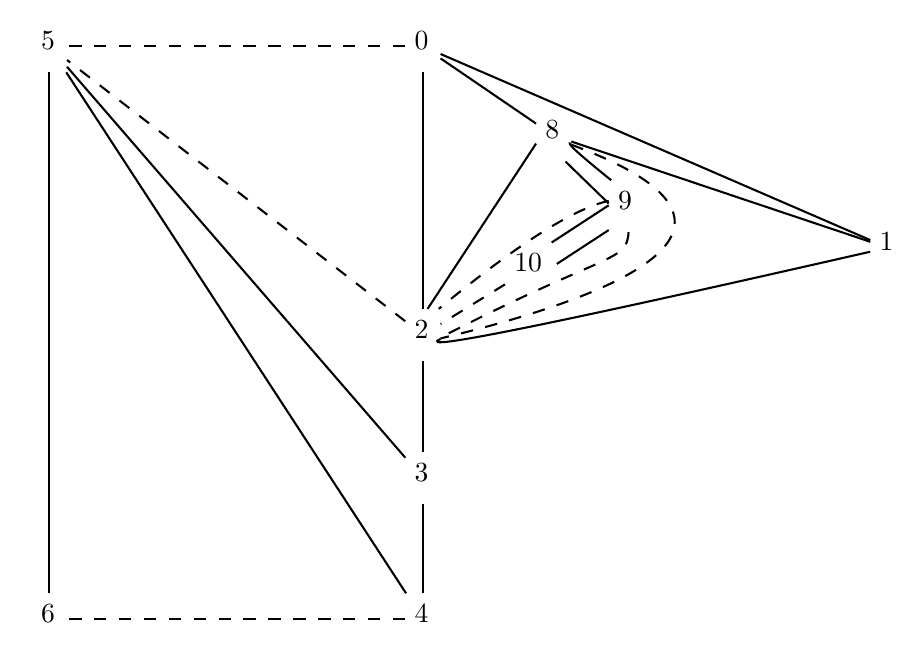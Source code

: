 

\tikzset{every picture/.style={line width=0.75pt}} %set default line width to 0.75pt        

\begin{tikzpicture}[x=0.75pt,y=0.75pt,yscale=-1,xscale=1]
%uncomment if require: \path (0,908); %set diagram left start at 0, and has height of 908


% Text Node
\draw (205,655) node [anchor=north west][inner sep=0.75pt]   [align=left] {3};
% Text Node
\draw (205,723) node [anchor=north west][inner sep=0.75pt]   [align=left] {4};
% Text Node
\draw (205,447) node [anchor=north west][inner sep=0.75pt]   [align=left] {0};
% Text Node
\draw (429,544) node [anchor=north west][inner sep=0.75pt]   [align=left] {1};
% Text Node
\draw (205,586) node [anchor=north west][inner sep=0.75pt]   [align=left] {2};
% Text Node
\draw (268,490) node [anchor=north west][inner sep=0.75pt]   [align=left] {8};
% Text Node
\draw (303,524) node [anchor=north west][inner sep=0.75pt]   [align=left] {9};
% Text Node
\draw (253,554) node [anchor=north west][inner sep=0.75pt]   [align=left] {10};
% Text Node
\draw (25,447) node [anchor=north west][inner sep=0.75pt]   [align=left] {5};
% Text Node
\draw (25,723) node [anchor=north west][inner sep=0.75pt]   [align=left] {6};
% Connection
\draw    (219,459.18) -- (426,548.82) ;
% Connection
\draw    (426,554.44) .. controls (274,589.14) and (205,603.14) .. (219,596.44) ;
% Connection
\draw    (210.5,607) -- (210.5,651) ;
% Connection
\draw    (210.5,676) -- (210.5,719) ;
% Connection
\draw    (210.5,468) -- (210.5,582) ;
% Connection
\draw    (265,492.7) -- (219,461.3) ;
% Connection
\draw    (282,501.35) -- (426,549.65) ;
% Connection
\draw  [dash pattern={on 4.5pt off 4.5pt}]  (282,502.88) .. controls (391.18,543.25) and (298.19,577.24) .. (219,596.2) ;
% Connection
\draw    (272.51,550) -- (300,532.07) ;
% Connection
\draw    (300,531.21) -- (279.19,511) ;
% Connection
\draw    (202.35,719) -- (38.65,468) ;
% Connection
\draw    (202,653.68) -- (39,465.32) ;
% Connection
\draw    (30.5,719) -- (30.5,468) ;
% Connection
\draw  [dash pattern={on 4.5pt off 4.5pt}]  (250,570.19) -- (219,589.27) ;
% Connection
\draw  [dash pattern={on 4.5pt off 4.5pt}]  (309.56,545) .. controls (308.67,559.73) and (300.67,553.73) .. (219,595.74) ;
% Connection
\draw  [dash pattern={on 4.5pt off 4.5pt}]  (300,529.94) .. controls (283.07,533.66) and (255.76,551.01) .. (218.06,582) ;
% Connection
\draw  [dash pattern={on 4.5pt off 4.5pt}]  (202,455.5) -- (39,455.5) ;
% Connection
\draw    (265,502.34) -- (212.72,582) ;
% Connection
\draw  [dash pattern={on 4.5pt off 4.5pt}]  (202,731.5) -- (39,731.5) ;
% Connection
\draw  [dash pattern={on 4.5pt off 4.5pt}]  (202,587.94) -- (39,462.06) ;
% Connection
\draw    (300,544.01) -- (275,560.32) ;
% Connection
\draw    (301.2,520) .. controls (285.39,507.28) and (278.99,501.4) .. (282,502.36) ;

\end{tikzpicture}

